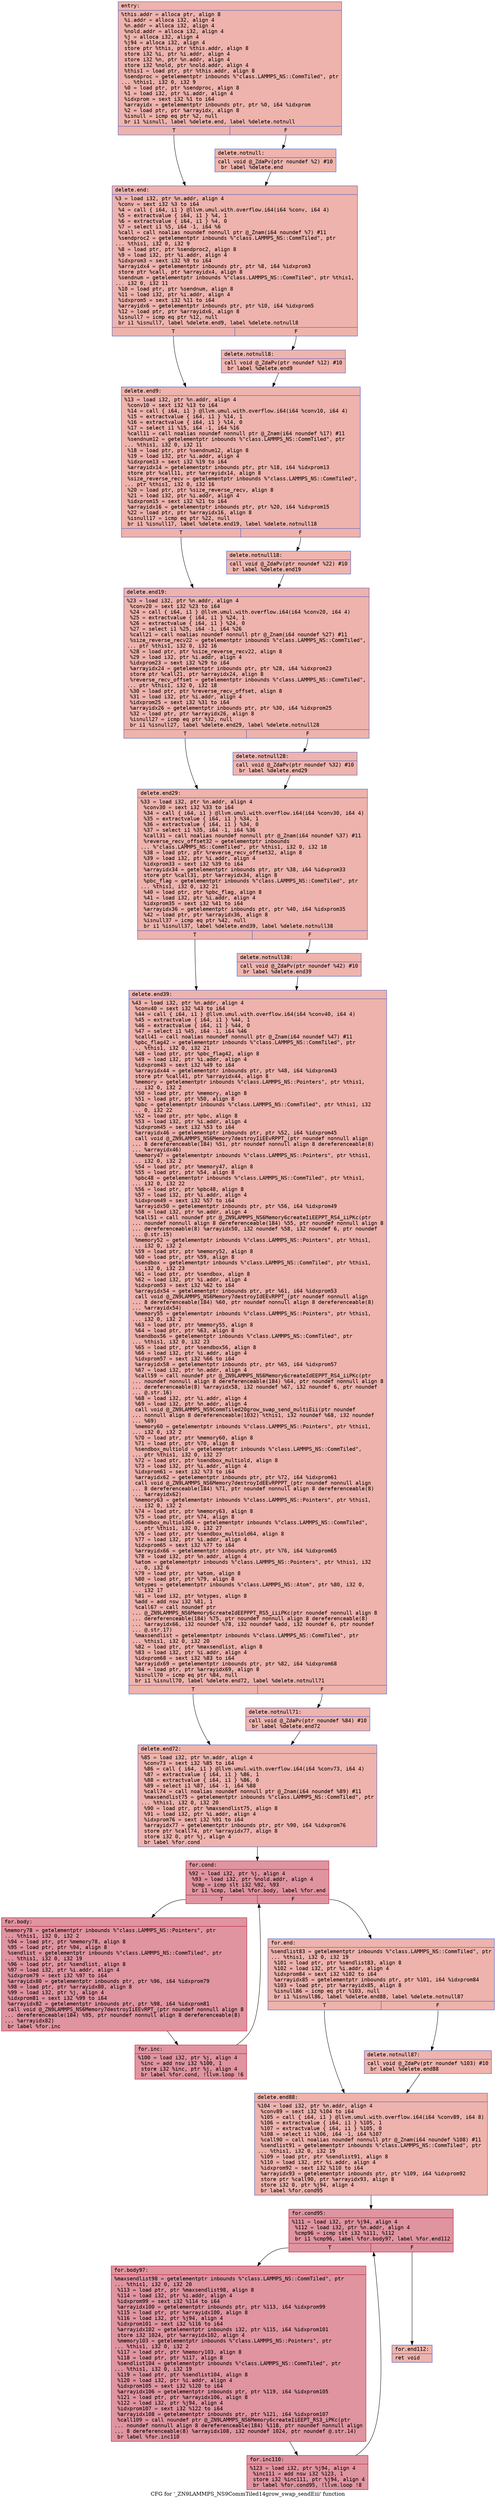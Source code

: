 digraph "CFG for '_ZN9LAMMPS_NS9CommTiled14grow_swap_sendEiii' function" {
	label="CFG for '_ZN9LAMMPS_NS9CommTiled14grow_swap_sendEiii' function";

	Node0x5560774f1fe0 [shape=record,color="#3d50c3ff", style=filled, fillcolor="#d6524470" fontname="Courier",label="{entry:\l|  %this.addr = alloca ptr, align 8\l  %i.addr = alloca i32, align 4\l  %n.addr = alloca i32, align 4\l  %nold.addr = alloca i32, align 4\l  %j = alloca i32, align 4\l  %j94 = alloca i32, align 4\l  store ptr %this, ptr %this.addr, align 8\l  store i32 %i, ptr %i.addr, align 4\l  store i32 %n, ptr %n.addr, align 4\l  store i32 %nold, ptr %nold.addr, align 4\l  %this1 = load ptr, ptr %this.addr, align 8\l  %sendproc = getelementptr inbounds %\"class.LAMMPS_NS::CommTiled\", ptr\l... %this1, i32 0, i32 9\l  %0 = load ptr, ptr %sendproc, align 8\l  %1 = load i32, ptr %i.addr, align 4\l  %idxprom = sext i32 %1 to i64\l  %arrayidx = getelementptr inbounds ptr, ptr %0, i64 %idxprom\l  %2 = load ptr, ptr %arrayidx, align 8\l  %isnull = icmp eq ptr %2, null\l  br i1 %isnull, label %delete.end, label %delete.notnull\l|{<s0>T|<s1>F}}"];
	Node0x5560774f1fe0:s0 -> Node0x5560774f3300[tooltip="entry -> delete.end\nProbability 37.50%" ];
	Node0x5560774f1fe0:s1 -> Node0x5560774f3380[tooltip="entry -> delete.notnull\nProbability 62.50%" ];
	Node0x5560774f3380 [shape=record,color="#3d50c3ff", style=filled, fillcolor="#d8564670" fontname="Courier",label="{delete.notnull:\l|  call void @_ZdaPv(ptr noundef %2) #10\l  br label %delete.end\l}"];
	Node0x5560774f3380 -> Node0x5560774f3300[tooltip="delete.notnull -> delete.end\nProbability 100.00%" ];
	Node0x5560774f3300 [shape=record,color="#3d50c3ff", style=filled, fillcolor="#d6524470" fontname="Courier",label="{delete.end:\l|  %3 = load i32, ptr %n.addr, align 4\l  %conv = sext i32 %3 to i64\l  %4 = call \{ i64, i1 \} @llvm.umul.with.overflow.i64(i64 %conv, i64 4)\l  %5 = extractvalue \{ i64, i1 \} %4, 1\l  %6 = extractvalue \{ i64, i1 \} %4, 0\l  %7 = select i1 %5, i64 -1, i64 %6\l  %call = call noalias noundef nonnull ptr @_Znam(i64 noundef %7) #11\l  %sendproc2 = getelementptr inbounds %\"class.LAMMPS_NS::CommTiled\", ptr\l... %this1, i32 0, i32 9\l  %8 = load ptr, ptr %sendproc2, align 8\l  %9 = load i32, ptr %i.addr, align 4\l  %idxprom3 = sext i32 %9 to i64\l  %arrayidx4 = getelementptr inbounds ptr, ptr %8, i64 %idxprom3\l  store ptr %call, ptr %arrayidx4, align 8\l  %sendnum = getelementptr inbounds %\"class.LAMMPS_NS::CommTiled\", ptr %this1,\l... i32 0, i32 11\l  %10 = load ptr, ptr %sendnum, align 8\l  %11 = load i32, ptr %i.addr, align 4\l  %idxprom5 = sext i32 %11 to i64\l  %arrayidx6 = getelementptr inbounds ptr, ptr %10, i64 %idxprom5\l  %12 = load ptr, ptr %arrayidx6, align 8\l  %isnull7 = icmp eq ptr %12, null\l  br i1 %isnull7, label %delete.end9, label %delete.notnull8\l|{<s0>T|<s1>F}}"];
	Node0x5560774f3300:s0 -> Node0x5560774f4580[tooltip="delete.end -> delete.end9\nProbability 37.50%" ];
	Node0x5560774f3300:s1 -> Node0x5560774f45d0[tooltip="delete.end -> delete.notnull8\nProbability 62.50%" ];
	Node0x5560774f45d0 [shape=record,color="#3d50c3ff", style=filled, fillcolor="#d8564670" fontname="Courier",label="{delete.notnull8:\l|  call void @_ZdaPv(ptr noundef %12) #10\l  br label %delete.end9\l}"];
	Node0x5560774f45d0 -> Node0x5560774f4580[tooltip="delete.notnull8 -> delete.end9\nProbability 100.00%" ];
	Node0x5560774f4580 [shape=record,color="#3d50c3ff", style=filled, fillcolor="#d6524470" fontname="Courier",label="{delete.end9:\l|  %13 = load i32, ptr %n.addr, align 4\l  %conv10 = sext i32 %13 to i64\l  %14 = call \{ i64, i1 \} @llvm.umul.with.overflow.i64(i64 %conv10, i64 4)\l  %15 = extractvalue \{ i64, i1 \} %14, 1\l  %16 = extractvalue \{ i64, i1 \} %14, 0\l  %17 = select i1 %15, i64 -1, i64 %16\l  %call11 = call noalias noundef nonnull ptr @_Znam(i64 noundef %17) #11\l  %sendnum12 = getelementptr inbounds %\"class.LAMMPS_NS::CommTiled\", ptr\l... %this1, i32 0, i32 11\l  %18 = load ptr, ptr %sendnum12, align 8\l  %19 = load i32, ptr %i.addr, align 4\l  %idxprom13 = sext i32 %19 to i64\l  %arrayidx14 = getelementptr inbounds ptr, ptr %18, i64 %idxprom13\l  store ptr %call11, ptr %arrayidx14, align 8\l  %size_reverse_recv = getelementptr inbounds %\"class.LAMMPS_NS::CommTiled\",\l... ptr %this1, i32 0, i32 16\l  %20 = load ptr, ptr %size_reverse_recv, align 8\l  %21 = load i32, ptr %i.addr, align 4\l  %idxprom15 = sext i32 %21 to i64\l  %arrayidx16 = getelementptr inbounds ptr, ptr %20, i64 %idxprom15\l  %22 = load ptr, ptr %arrayidx16, align 8\l  %isnull17 = icmp eq ptr %22, null\l  br i1 %isnull17, label %delete.end19, label %delete.notnull18\l|{<s0>T|<s1>F}}"];
	Node0x5560774f4580:s0 -> Node0x5560774f5670[tooltip="delete.end9 -> delete.end19\nProbability 37.50%" ];
	Node0x5560774f4580:s1 -> Node0x5560774f5720[tooltip="delete.end9 -> delete.notnull18\nProbability 62.50%" ];
	Node0x5560774f5720 [shape=record,color="#3d50c3ff", style=filled, fillcolor="#d8564670" fontname="Courier",label="{delete.notnull18:\l|  call void @_ZdaPv(ptr noundef %22) #10\l  br label %delete.end19\l}"];
	Node0x5560774f5720 -> Node0x5560774f5670[tooltip="delete.notnull18 -> delete.end19\nProbability 100.00%" ];
	Node0x5560774f5670 [shape=record,color="#3d50c3ff", style=filled, fillcolor="#d6524470" fontname="Courier",label="{delete.end19:\l|  %23 = load i32, ptr %n.addr, align 4\l  %conv20 = sext i32 %23 to i64\l  %24 = call \{ i64, i1 \} @llvm.umul.with.overflow.i64(i64 %conv20, i64 4)\l  %25 = extractvalue \{ i64, i1 \} %24, 1\l  %26 = extractvalue \{ i64, i1 \} %24, 0\l  %27 = select i1 %25, i64 -1, i64 %26\l  %call21 = call noalias noundef nonnull ptr @_Znam(i64 noundef %27) #11\l  %size_reverse_recv22 = getelementptr inbounds %\"class.LAMMPS_NS::CommTiled\",\l... ptr %this1, i32 0, i32 16\l  %28 = load ptr, ptr %size_reverse_recv22, align 8\l  %29 = load i32, ptr %i.addr, align 4\l  %idxprom23 = sext i32 %29 to i64\l  %arrayidx24 = getelementptr inbounds ptr, ptr %28, i64 %idxprom23\l  store ptr %call21, ptr %arrayidx24, align 8\l  %reverse_recv_offset = getelementptr inbounds %\"class.LAMMPS_NS::CommTiled\",\l... ptr %this1, i32 0, i32 18\l  %30 = load ptr, ptr %reverse_recv_offset, align 8\l  %31 = load i32, ptr %i.addr, align 4\l  %idxprom25 = sext i32 %31 to i64\l  %arrayidx26 = getelementptr inbounds ptr, ptr %30, i64 %idxprom25\l  %32 = load ptr, ptr %arrayidx26, align 8\l  %isnull27 = icmp eq ptr %32, null\l  br i1 %isnull27, label %delete.end29, label %delete.notnull28\l|{<s0>T|<s1>F}}"];
	Node0x5560774f5670:s0 -> Node0x5560773b44f0[tooltip="delete.end19 -> delete.end29\nProbability 37.50%" ];
	Node0x5560774f5670:s1 -> Node0x556077400290[tooltip="delete.end19 -> delete.notnull28\nProbability 62.50%" ];
	Node0x556077400290 [shape=record,color="#3d50c3ff", style=filled, fillcolor="#d8564670" fontname="Courier",label="{delete.notnull28:\l|  call void @_ZdaPv(ptr noundef %32) #10\l  br label %delete.end29\l}"];
	Node0x556077400290 -> Node0x5560773b44f0[tooltip="delete.notnull28 -> delete.end29\nProbability 100.00%" ];
	Node0x5560773b44f0 [shape=record,color="#3d50c3ff", style=filled, fillcolor="#d6524470" fontname="Courier",label="{delete.end29:\l|  %33 = load i32, ptr %n.addr, align 4\l  %conv30 = sext i32 %33 to i64\l  %34 = call \{ i64, i1 \} @llvm.umul.with.overflow.i64(i64 %conv30, i64 4)\l  %35 = extractvalue \{ i64, i1 \} %34, 1\l  %36 = extractvalue \{ i64, i1 \} %34, 0\l  %37 = select i1 %35, i64 -1, i64 %36\l  %call31 = call noalias noundef nonnull ptr @_Znam(i64 noundef %37) #11\l  %reverse_recv_offset32 = getelementptr inbounds\l... %\"class.LAMMPS_NS::CommTiled\", ptr %this1, i32 0, i32 18\l  %38 = load ptr, ptr %reverse_recv_offset32, align 8\l  %39 = load i32, ptr %i.addr, align 4\l  %idxprom33 = sext i32 %39 to i64\l  %arrayidx34 = getelementptr inbounds ptr, ptr %38, i64 %idxprom33\l  store ptr %call31, ptr %arrayidx34, align 8\l  %pbc_flag = getelementptr inbounds %\"class.LAMMPS_NS::CommTiled\", ptr\l... %this1, i32 0, i32 21\l  %40 = load ptr, ptr %pbc_flag, align 8\l  %41 = load i32, ptr %i.addr, align 4\l  %idxprom35 = sext i32 %41 to i64\l  %arrayidx36 = getelementptr inbounds ptr, ptr %40, i64 %idxprom35\l  %42 = load ptr, ptr %arrayidx36, align 8\l  %isnull37 = icmp eq ptr %42, null\l  br i1 %isnull37, label %delete.end39, label %delete.notnull38\l|{<s0>T|<s1>F}}"];
	Node0x5560773b44f0:s0 -> Node0x5560774f79a0[tooltip="delete.end29 -> delete.end39\nProbability 37.50%" ];
	Node0x5560773b44f0:s1 -> Node0x5560774f7a50[tooltip="delete.end29 -> delete.notnull38\nProbability 62.50%" ];
	Node0x5560774f7a50 [shape=record,color="#3d50c3ff", style=filled, fillcolor="#d8564670" fontname="Courier",label="{delete.notnull38:\l|  call void @_ZdaPv(ptr noundef %42) #10\l  br label %delete.end39\l}"];
	Node0x5560774f7a50 -> Node0x5560774f79a0[tooltip="delete.notnull38 -> delete.end39\nProbability 100.00%" ];
	Node0x5560774f79a0 [shape=record,color="#3d50c3ff", style=filled, fillcolor="#d6524470" fontname="Courier",label="{delete.end39:\l|  %43 = load i32, ptr %n.addr, align 4\l  %conv40 = sext i32 %43 to i64\l  %44 = call \{ i64, i1 \} @llvm.umul.with.overflow.i64(i64 %conv40, i64 4)\l  %45 = extractvalue \{ i64, i1 \} %44, 1\l  %46 = extractvalue \{ i64, i1 \} %44, 0\l  %47 = select i1 %45, i64 -1, i64 %46\l  %call41 = call noalias noundef nonnull ptr @_Znam(i64 noundef %47) #11\l  %pbc_flag42 = getelementptr inbounds %\"class.LAMMPS_NS::CommTiled\", ptr\l... %this1, i32 0, i32 21\l  %48 = load ptr, ptr %pbc_flag42, align 8\l  %49 = load i32, ptr %i.addr, align 4\l  %idxprom43 = sext i32 %49 to i64\l  %arrayidx44 = getelementptr inbounds ptr, ptr %48, i64 %idxprom43\l  store ptr %call41, ptr %arrayidx44, align 8\l  %memory = getelementptr inbounds %\"class.LAMMPS_NS::Pointers\", ptr %this1,\l... i32 0, i32 2\l  %50 = load ptr, ptr %memory, align 8\l  %51 = load ptr, ptr %50, align 8\l  %pbc = getelementptr inbounds %\"class.LAMMPS_NS::CommTiled\", ptr %this1, i32\l... 0, i32 22\l  %52 = load ptr, ptr %pbc, align 8\l  %53 = load i32, ptr %i.addr, align 4\l  %idxprom45 = sext i32 %53 to i64\l  %arrayidx46 = getelementptr inbounds ptr, ptr %52, i64 %idxprom45\l  call void @_ZN9LAMMPS_NS6Memory7destroyIiEEvRPPT_(ptr noundef nonnull align\l... 8 dereferenceable(184) %51, ptr noundef nonnull align 8 dereferenceable(8)\l... %arrayidx46)\l  %memory47 = getelementptr inbounds %\"class.LAMMPS_NS::Pointers\", ptr %this1,\l... i32 0, i32 2\l  %54 = load ptr, ptr %memory47, align 8\l  %55 = load ptr, ptr %54, align 8\l  %pbc48 = getelementptr inbounds %\"class.LAMMPS_NS::CommTiled\", ptr %this1,\l... i32 0, i32 22\l  %56 = load ptr, ptr %pbc48, align 8\l  %57 = load i32, ptr %i.addr, align 4\l  %idxprom49 = sext i32 %57 to i64\l  %arrayidx50 = getelementptr inbounds ptr, ptr %56, i64 %idxprom49\l  %58 = load i32, ptr %n.addr, align 4\l  %call51 = call noundef ptr @_ZN9LAMMPS_NS6Memory6createIiEEPPT_RS4_iiPKc(ptr\l... noundef nonnull align 8 dereferenceable(184) %55, ptr noundef nonnull align 8\l... dereferenceable(8) %arrayidx50, i32 noundef %58, i32 noundef 6, ptr noundef\l... @.str.15)\l  %memory52 = getelementptr inbounds %\"class.LAMMPS_NS::Pointers\", ptr %this1,\l... i32 0, i32 2\l  %59 = load ptr, ptr %memory52, align 8\l  %60 = load ptr, ptr %59, align 8\l  %sendbox = getelementptr inbounds %\"class.LAMMPS_NS::CommTiled\", ptr %this1,\l... i32 0, i32 23\l  %61 = load ptr, ptr %sendbox, align 8\l  %62 = load i32, ptr %i.addr, align 4\l  %idxprom53 = sext i32 %62 to i64\l  %arrayidx54 = getelementptr inbounds ptr, ptr %61, i64 %idxprom53\l  call void @_ZN9LAMMPS_NS6Memory7destroyIdEEvRPPT_(ptr noundef nonnull align\l... 8 dereferenceable(184) %60, ptr noundef nonnull align 8 dereferenceable(8)\l... %arrayidx54)\l  %memory55 = getelementptr inbounds %\"class.LAMMPS_NS::Pointers\", ptr %this1,\l... i32 0, i32 2\l  %63 = load ptr, ptr %memory55, align 8\l  %64 = load ptr, ptr %63, align 8\l  %sendbox56 = getelementptr inbounds %\"class.LAMMPS_NS::CommTiled\", ptr\l... %this1, i32 0, i32 23\l  %65 = load ptr, ptr %sendbox56, align 8\l  %66 = load i32, ptr %i.addr, align 4\l  %idxprom57 = sext i32 %66 to i64\l  %arrayidx58 = getelementptr inbounds ptr, ptr %65, i64 %idxprom57\l  %67 = load i32, ptr %n.addr, align 4\l  %call59 = call noundef ptr @_ZN9LAMMPS_NS6Memory6createIdEEPPT_RS4_iiPKc(ptr\l... noundef nonnull align 8 dereferenceable(184) %64, ptr noundef nonnull align 8\l... dereferenceable(8) %arrayidx58, i32 noundef %67, i32 noundef 6, ptr noundef\l... @.str.16)\l  %68 = load i32, ptr %i.addr, align 4\l  %69 = load i32, ptr %n.addr, align 4\l  call void @_ZN9LAMMPS_NS9CommTiled20grow_swap_send_multiEii(ptr noundef\l... nonnull align 8 dereferenceable(1032) %this1, i32 noundef %68, i32 noundef\l... %69)\l  %memory60 = getelementptr inbounds %\"class.LAMMPS_NS::Pointers\", ptr %this1,\l... i32 0, i32 2\l  %70 = load ptr, ptr %memory60, align 8\l  %71 = load ptr, ptr %70, align 8\l  %sendbox_multiold = getelementptr inbounds %\"class.LAMMPS_NS::CommTiled\",\l... ptr %this1, i32 0, i32 27\l  %72 = load ptr, ptr %sendbox_multiold, align 8\l  %73 = load i32, ptr %i.addr, align 4\l  %idxprom61 = sext i32 %73 to i64\l  %arrayidx62 = getelementptr inbounds ptr, ptr %72, i64 %idxprom61\l  call void @_ZN9LAMMPS_NS6Memory7destroyIdEEvRPPPT_(ptr noundef nonnull align\l... 8 dereferenceable(184) %71, ptr noundef nonnull align 8 dereferenceable(8)\l... %arrayidx62)\l  %memory63 = getelementptr inbounds %\"class.LAMMPS_NS::Pointers\", ptr %this1,\l... i32 0, i32 2\l  %74 = load ptr, ptr %memory63, align 8\l  %75 = load ptr, ptr %74, align 8\l  %sendbox_multiold64 = getelementptr inbounds %\"class.LAMMPS_NS::CommTiled\",\l... ptr %this1, i32 0, i32 27\l  %76 = load ptr, ptr %sendbox_multiold64, align 8\l  %77 = load i32, ptr %i.addr, align 4\l  %idxprom65 = sext i32 %77 to i64\l  %arrayidx66 = getelementptr inbounds ptr, ptr %76, i64 %idxprom65\l  %78 = load i32, ptr %n.addr, align 4\l  %atom = getelementptr inbounds %\"class.LAMMPS_NS::Pointers\", ptr %this1, i32\l... 0, i32 6\l  %79 = load ptr, ptr %atom, align 8\l  %80 = load ptr, ptr %79, align 8\l  %ntypes = getelementptr inbounds %\"class.LAMMPS_NS::Atom\", ptr %80, i32 0,\l... i32 17\l  %81 = load i32, ptr %ntypes, align 8\l  %add = add nsw i32 %81, 1\l  %call67 = call noundef ptr\l... @_ZN9LAMMPS_NS6Memory6createIdEEPPPT_RS5_iiiPKc(ptr noundef nonnull align 8\l... dereferenceable(184) %75, ptr noundef nonnull align 8 dereferenceable(8)\l... %arrayidx66, i32 noundef %78, i32 noundef %add, i32 noundef 6, ptr noundef\l... @.str.17)\l  %maxsendlist = getelementptr inbounds %\"class.LAMMPS_NS::CommTiled\", ptr\l... %this1, i32 0, i32 20\l  %82 = load ptr, ptr %maxsendlist, align 8\l  %83 = load i32, ptr %i.addr, align 4\l  %idxprom68 = sext i32 %83 to i64\l  %arrayidx69 = getelementptr inbounds ptr, ptr %82, i64 %idxprom68\l  %84 = load ptr, ptr %arrayidx69, align 8\l  %isnull70 = icmp eq ptr %84, null\l  br i1 %isnull70, label %delete.end72, label %delete.notnull71\l|{<s0>T|<s1>F}}"];
	Node0x5560774f79a0:s0 -> Node0x5560774f6bd0[tooltip="delete.end39 -> delete.end72\nProbability 37.50%" ];
	Node0x5560774f79a0:s1 -> Node0x5560774f6c80[tooltip="delete.end39 -> delete.notnull71\nProbability 62.50%" ];
	Node0x5560774f6c80 [shape=record,color="#3d50c3ff", style=filled, fillcolor="#d8564670" fontname="Courier",label="{delete.notnull71:\l|  call void @_ZdaPv(ptr noundef %84) #10\l  br label %delete.end72\l}"];
	Node0x5560774f6c80 -> Node0x5560774f6bd0[tooltip="delete.notnull71 -> delete.end72\nProbability 100.00%" ];
	Node0x5560774f6bd0 [shape=record,color="#3d50c3ff", style=filled, fillcolor="#d6524470" fontname="Courier",label="{delete.end72:\l|  %85 = load i32, ptr %n.addr, align 4\l  %conv73 = sext i32 %85 to i64\l  %86 = call \{ i64, i1 \} @llvm.umul.with.overflow.i64(i64 %conv73, i64 4)\l  %87 = extractvalue \{ i64, i1 \} %86, 1\l  %88 = extractvalue \{ i64, i1 \} %86, 0\l  %89 = select i1 %87, i64 -1, i64 %88\l  %call74 = call noalias noundef nonnull ptr @_Znam(i64 noundef %89) #11\l  %maxsendlist75 = getelementptr inbounds %\"class.LAMMPS_NS::CommTiled\", ptr\l... %this1, i32 0, i32 20\l  %90 = load ptr, ptr %maxsendlist75, align 8\l  %91 = load i32, ptr %i.addr, align 4\l  %idxprom76 = sext i32 %91 to i64\l  %arrayidx77 = getelementptr inbounds ptr, ptr %90, i64 %idxprom76\l  store ptr %call74, ptr %arrayidx77, align 8\l  store i32 0, ptr %j, align 4\l  br label %for.cond\l}"];
	Node0x5560774f6bd0 -> Node0x5560774fd450[tooltip="delete.end72 -> for.cond\nProbability 100.00%" ];
	Node0x5560774fd450 [shape=record,color="#b70d28ff", style=filled, fillcolor="#b70d2870" fontname="Courier",label="{for.cond:\l|  %92 = load i32, ptr %j, align 4\l  %93 = load i32, ptr %nold.addr, align 4\l  %cmp = icmp slt i32 %92, %93\l  br i1 %cmp, label %for.body, label %for.end\l|{<s0>T|<s1>F}}"];
	Node0x5560774fd450:s0 -> Node0x5560774fd6f0[tooltip="for.cond -> for.body\nProbability 96.88%" ];
	Node0x5560774fd450:s1 -> Node0x5560774fd770[tooltip="for.cond -> for.end\nProbability 3.12%" ];
	Node0x5560774fd6f0 [shape=record,color="#b70d28ff", style=filled, fillcolor="#b70d2870" fontname="Courier",label="{for.body:\l|  %memory78 = getelementptr inbounds %\"class.LAMMPS_NS::Pointers\", ptr\l... %this1, i32 0, i32 2\l  %94 = load ptr, ptr %memory78, align 8\l  %95 = load ptr, ptr %94, align 8\l  %sendlist = getelementptr inbounds %\"class.LAMMPS_NS::CommTiled\", ptr\l... %this1, i32 0, i32 19\l  %96 = load ptr, ptr %sendlist, align 8\l  %97 = load i32, ptr %i.addr, align 4\l  %idxprom79 = sext i32 %97 to i64\l  %arrayidx80 = getelementptr inbounds ptr, ptr %96, i64 %idxprom79\l  %98 = load ptr, ptr %arrayidx80, align 8\l  %99 = load i32, ptr %j, align 4\l  %idxprom81 = sext i32 %99 to i64\l  %arrayidx82 = getelementptr inbounds ptr, ptr %98, i64 %idxprom81\l  call void @_ZN9LAMMPS_NS6Memory7destroyIiEEvRPT_(ptr noundef nonnull align 8\l... dereferenceable(184) %95, ptr noundef nonnull align 8 dereferenceable(8)\l... %arrayidx82)\l  br label %for.inc\l}"];
	Node0x5560774fd6f0 -> Node0x5560774f88b0[tooltip="for.body -> for.inc\nProbability 100.00%" ];
	Node0x5560774f88b0 [shape=record,color="#b70d28ff", style=filled, fillcolor="#b70d2870" fontname="Courier",label="{for.inc:\l|  %100 = load i32, ptr %j, align 4\l  %inc = add nsw i32 %100, 1\l  store i32 %inc, ptr %j, align 4\l  br label %for.cond, !llvm.loop !6\l}"];
	Node0x5560774f88b0 -> Node0x5560774fd450[tooltip="for.inc -> for.cond\nProbability 100.00%" ];
	Node0x5560774fd770 [shape=record,color="#3d50c3ff", style=filled, fillcolor="#d6524470" fontname="Courier",label="{for.end:\l|  %sendlist83 = getelementptr inbounds %\"class.LAMMPS_NS::CommTiled\", ptr\l... %this1, i32 0, i32 19\l  %101 = load ptr, ptr %sendlist83, align 8\l  %102 = load i32, ptr %i.addr, align 4\l  %idxprom84 = sext i32 %102 to i64\l  %arrayidx85 = getelementptr inbounds ptr, ptr %101, i64 %idxprom84\l  %103 = load ptr, ptr %arrayidx85, align 8\l  %isnull86 = icmp eq ptr %103, null\l  br i1 %isnull86, label %delete.end88, label %delete.notnull87\l|{<s0>T|<s1>F}}"];
	Node0x5560774fd770:s0 -> Node0x5560774ff1c0[tooltip="for.end -> delete.end88\nProbability 37.50%" ];
	Node0x5560774fd770:s1 -> Node0x5560774ff270[tooltip="for.end -> delete.notnull87\nProbability 62.50%" ];
	Node0x5560774ff270 [shape=record,color="#3d50c3ff", style=filled, fillcolor="#d8564670" fontname="Courier",label="{delete.notnull87:\l|  call void @_ZdaPv(ptr noundef %103) #10\l  br label %delete.end88\l}"];
	Node0x5560774ff270 -> Node0x5560774ff1c0[tooltip="delete.notnull87 -> delete.end88\nProbability 100.00%" ];
	Node0x5560774ff1c0 [shape=record,color="#3d50c3ff", style=filled, fillcolor="#d6524470" fontname="Courier",label="{delete.end88:\l|  %104 = load i32, ptr %n.addr, align 4\l  %conv89 = sext i32 %104 to i64\l  %105 = call \{ i64, i1 \} @llvm.umul.with.overflow.i64(i64 %conv89, i64 8)\l  %106 = extractvalue \{ i64, i1 \} %105, 1\l  %107 = extractvalue \{ i64, i1 \} %105, 0\l  %108 = select i1 %106, i64 -1, i64 %107\l  %call90 = call noalias noundef nonnull ptr @_Znam(i64 noundef %108) #11\l  %sendlist91 = getelementptr inbounds %\"class.LAMMPS_NS::CommTiled\", ptr\l... %this1, i32 0, i32 19\l  %109 = load ptr, ptr %sendlist91, align 8\l  %110 = load i32, ptr %i.addr, align 4\l  %idxprom92 = sext i32 %110 to i64\l  %arrayidx93 = getelementptr inbounds ptr, ptr %109, i64 %idxprom92\l  store ptr %call90, ptr %arrayidx93, align 8\l  store i32 0, ptr %j94, align 4\l  br label %for.cond95\l}"];
	Node0x5560774ff1c0 -> Node0x5560774ffeb0[tooltip="delete.end88 -> for.cond95\nProbability 100.00%" ];
	Node0x5560774ffeb0 [shape=record,color="#b70d28ff", style=filled, fillcolor="#b70d2870" fontname="Courier",label="{for.cond95:\l|  %111 = load i32, ptr %j94, align 4\l  %112 = load i32, ptr %n.addr, align 4\l  %cmp96 = icmp slt i32 %111, %112\l  br i1 %cmp96, label %for.body97, label %for.end112\l|{<s0>T|<s1>F}}"];
	Node0x5560774ffeb0:s0 -> Node0x556077500150[tooltip="for.cond95 -> for.body97\nProbability 96.88%" ];
	Node0x5560774ffeb0:s1 -> Node0x5560775001d0[tooltip="for.cond95 -> for.end112\nProbability 3.12%" ];
	Node0x556077500150 [shape=record,color="#b70d28ff", style=filled, fillcolor="#b70d2870" fontname="Courier",label="{for.body97:\l|  %maxsendlist98 = getelementptr inbounds %\"class.LAMMPS_NS::CommTiled\", ptr\l... %this1, i32 0, i32 20\l  %113 = load ptr, ptr %maxsendlist98, align 8\l  %114 = load i32, ptr %i.addr, align 4\l  %idxprom99 = sext i32 %114 to i64\l  %arrayidx100 = getelementptr inbounds ptr, ptr %113, i64 %idxprom99\l  %115 = load ptr, ptr %arrayidx100, align 8\l  %116 = load i32, ptr %j94, align 4\l  %idxprom101 = sext i32 %116 to i64\l  %arrayidx102 = getelementptr inbounds i32, ptr %115, i64 %idxprom101\l  store i32 1024, ptr %arrayidx102, align 4\l  %memory103 = getelementptr inbounds %\"class.LAMMPS_NS::Pointers\", ptr\l... %this1, i32 0, i32 2\l  %117 = load ptr, ptr %memory103, align 8\l  %118 = load ptr, ptr %117, align 8\l  %sendlist104 = getelementptr inbounds %\"class.LAMMPS_NS::CommTiled\", ptr\l... %this1, i32 0, i32 19\l  %119 = load ptr, ptr %sendlist104, align 8\l  %120 = load i32, ptr %i.addr, align 4\l  %idxprom105 = sext i32 %120 to i64\l  %arrayidx106 = getelementptr inbounds ptr, ptr %119, i64 %idxprom105\l  %121 = load ptr, ptr %arrayidx106, align 8\l  %122 = load i32, ptr %j94, align 4\l  %idxprom107 = sext i32 %122 to i64\l  %arrayidx108 = getelementptr inbounds ptr, ptr %121, i64 %idxprom107\l  %call109 = call noundef ptr @_ZN9LAMMPS_NS6Memory6createIiEEPT_RS3_iPKc(ptr\l... noundef nonnull align 8 dereferenceable(184) %118, ptr noundef nonnull align\l... 8 dereferenceable(8) %arrayidx108, i32 noundef 1024, ptr noundef @.str.14)\l  br label %for.inc110\l}"];
	Node0x556077500150 -> Node0x556077501370[tooltip="for.body97 -> for.inc110\nProbability 100.00%" ];
	Node0x556077501370 [shape=record,color="#b70d28ff", style=filled, fillcolor="#b70d2870" fontname="Courier",label="{for.inc110:\l|  %123 = load i32, ptr %j94, align 4\l  %inc111 = add nsw i32 %123, 1\l  store i32 %inc111, ptr %j94, align 4\l  br label %for.cond95, !llvm.loop !8\l}"];
	Node0x556077501370 -> Node0x5560774ffeb0[tooltip="for.inc110 -> for.cond95\nProbability 100.00%" ];
	Node0x5560775001d0 [shape=record,color="#3d50c3ff", style=filled, fillcolor="#d6524470" fontname="Courier",label="{for.end112:\l|  ret void\l}"];
}

